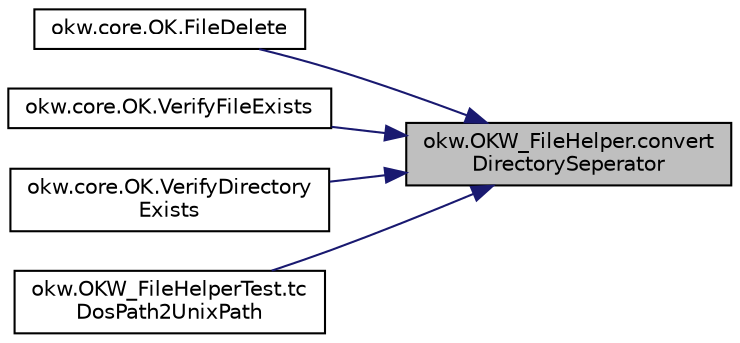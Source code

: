 digraph "okw.OKW_FileHelper.convertDirectorySeperator"
{
 // INTERACTIVE_SVG=YES
 // LATEX_PDF_SIZE
  edge [fontname="Helvetica",fontsize="10",labelfontname="Helvetica",labelfontsize="10"];
  node [fontname="Helvetica",fontsize="10",shape=record];
  rankdir="RL";
  Node3 [label="okw.OKW_FileHelper.convert\lDirectorySeperator",height=0.2,width=0.4,color="black", fillcolor="grey75", style="filled", fontcolor="black",tooltip="Konvertiert selbständig."];
  Node3 -> Node4 [dir="back",color="midnightblue",fontsize="10",style="solid",fontname="Helvetica"];
  Node4 [label="okw.core.OK.FileDelete",height=0.2,width=0.4,color="black", fillcolor="white", style="filled",URL="$classokw_1_1core_1_1_o_k.html#aef8ea8cabf9dfb28aef18611f69b5af3",tooltip="Löscht die gegebene Datei."];
  Node3 -> Node5 [dir="back",color="midnightblue",fontsize="10",style="solid",fontname="Helvetica"];
  Node5 [label="okw.core.OK.VerifyFileExists",height=0.2,width=0.4,color="black", fillcolor="white", style="filled",URL="$classokw_1_1core_1_1_o_k.html#a8afdd9c8a47dc54aced5cce6226678ad",tooltip="Prüft, ob die gegebene Datei existiert."];
  Node3 -> Node6 [dir="back",color="midnightblue",fontsize="10",style="solid",fontname="Helvetica"];
  Node6 [label="okw.core.OK.VerifyDirectory\lExists",height=0.2,width=0.4,color="black", fillcolor="white", style="filled",URL="$classokw_1_1core_1_1_o_k.html#aeec97e6090b2d4140c5961d81700b5cf",tooltip="Prüft, ob das gegebene Verzeichnis existiert."];
  Node3 -> Node7 [dir="back",color="midnightblue",fontsize="10",style="solid",fontname="Helvetica"];
  Node7 [label="okw.OKW_FileHelperTest.tc\lDosPath2UnixPath",height=0.2,width=0.4,color="black", fillcolor="white", style="filled",URL="$classokw_1_1_o_k_w___file_helper_test.html#ab5c51aa9c6fa90b3c37989cb596c8f21",tooltip="@BeforeClass public static void myBeforeClass() { TODO: Add Init code."];
}
